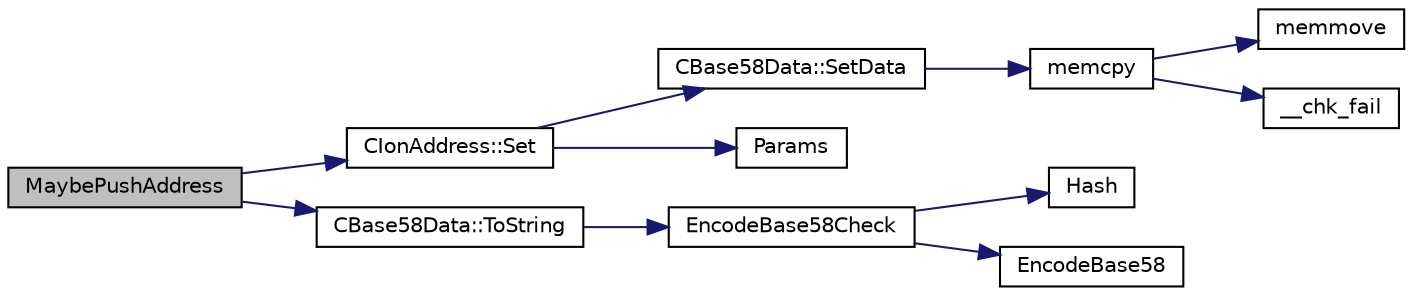 digraph "MaybePushAddress"
{
  edge [fontname="Helvetica",fontsize="10",labelfontname="Helvetica",labelfontsize="10"];
  node [fontname="Helvetica",fontsize="10",shape=record];
  rankdir="LR";
  Node1299 [label="MaybePushAddress",height=0.2,width=0.4,color="black", fillcolor="grey75", style="filled", fontcolor="black"];
  Node1299 -> Node1300 [color="midnightblue",fontsize="10",style="solid",fontname="Helvetica"];
  Node1300 [label="CIonAddress::Set",height=0.2,width=0.4,color="black", fillcolor="white", style="filled",URL="$d1/de4/class_c_ion_address.html#a8379ddfd55055c0a9b57e7ee702eed0e"];
  Node1300 -> Node1301 [color="midnightblue",fontsize="10",style="solid",fontname="Helvetica"];
  Node1301 [label="CBase58Data::SetData",height=0.2,width=0.4,color="black", fillcolor="white", style="filled",URL="$d2/d08/class_c_base58_data.html#afab1c06a0a4f631fd889434a2bc48c27"];
  Node1301 -> Node1302 [color="midnightblue",fontsize="10",style="solid",fontname="Helvetica"];
  Node1302 [label="memcpy",height=0.2,width=0.4,color="black", fillcolor="white", style="filled",URL="$d5/d9f/glibc__compat_8cpp.html#a0f46826ab0466591e136db24394923cf"];
  Node1302 -> Node1303 [color="midnightblue",fontsize="10",style="solid",fontname="Helvetica"];
  Node1303 [label="memmove",height=0.2,width=0.4,color="black", fillcolor="white", style="filled",URL="$d5/d9f/glibc__compat_8cpp.html#a9778d49e9029dd75bc53ecbbf9f5e9a1"];
  Node1302 -> Node1304 [color="midnightblue",fontsize="10",style="solid",fontname="Helvetica"];
  Node1304 [label="__chk_fail",height=0.2,width=0.4,color="black", fillcolor="white", style="filled",URL="$d5/d9f/glibc__compat_8cpp.html#a424ac71631da5ada2976630ff67051d1"];
  Node1300 -> Node1305 [color="midnightblue",fontsize="10",style="solid",fontname="Helvetica"];
  Node1305 [label="Params",height=0.2,width=0.4,color="black", fillcolor="white", style="filled",URL="$df/dbf/chainparams_8cpp.html#ace5c5b706d71a324a417dd2db394fd4a",tooltip="Return the currently selected parameters. "];
  Node1299 -> Node1306 [color="midnightblue",fontsize="10",style="solid",fontname="Helvetica"];
  Node1306 [label="CBase58Data::ToString",height=0.2,width=0.4,color="black", fillcolor="white", style="filled",URL="$d2/d08/class_c_base58_data.html#a7dc91af403ca02694b3247b15604e220"];
  Node1306 -> Node1307 [color="midnightblue",fontsize="10",style="solid",fontname="Helvetica"];
  Node1307 [label="EncodeBase58Check",height=0.2,width=0.4,color="black", fillcolor="white", style="filled",URL="$db/d9c/base58_8cpp.html#ace9a5807ee51604f33044339f073ec76",tooltip="Encode a byte vector into a base58-encoded string, including checksum. "];
  Node1307 -> Node1308 [color="midnightblue",fontsize="10",style="solid",fontname="Helvetica"];
  Node1308 [label="Hash",height=0.2,width=0.4,color="black", fillcolor="white", style="filled",URL="$db/dfb/hash_8h.html#ab3f6c437460137530d86e09c2c102e99"];
  Node1307 -> Node1309 [color="midnightblue",fontsize="10",style="solid",fontname="Helvetica"];
  Node1309 [label="EncodeBase58",height=0.2,width=0.4,color="black", fillcolor="white", style="filled",URL="$db/d9c/base58_8cpp.html#a8d6f0e9d5df175b4966dcede31dc90ad",tooltip="Encode a byte sequence as a base58-encoded string. "];
}
